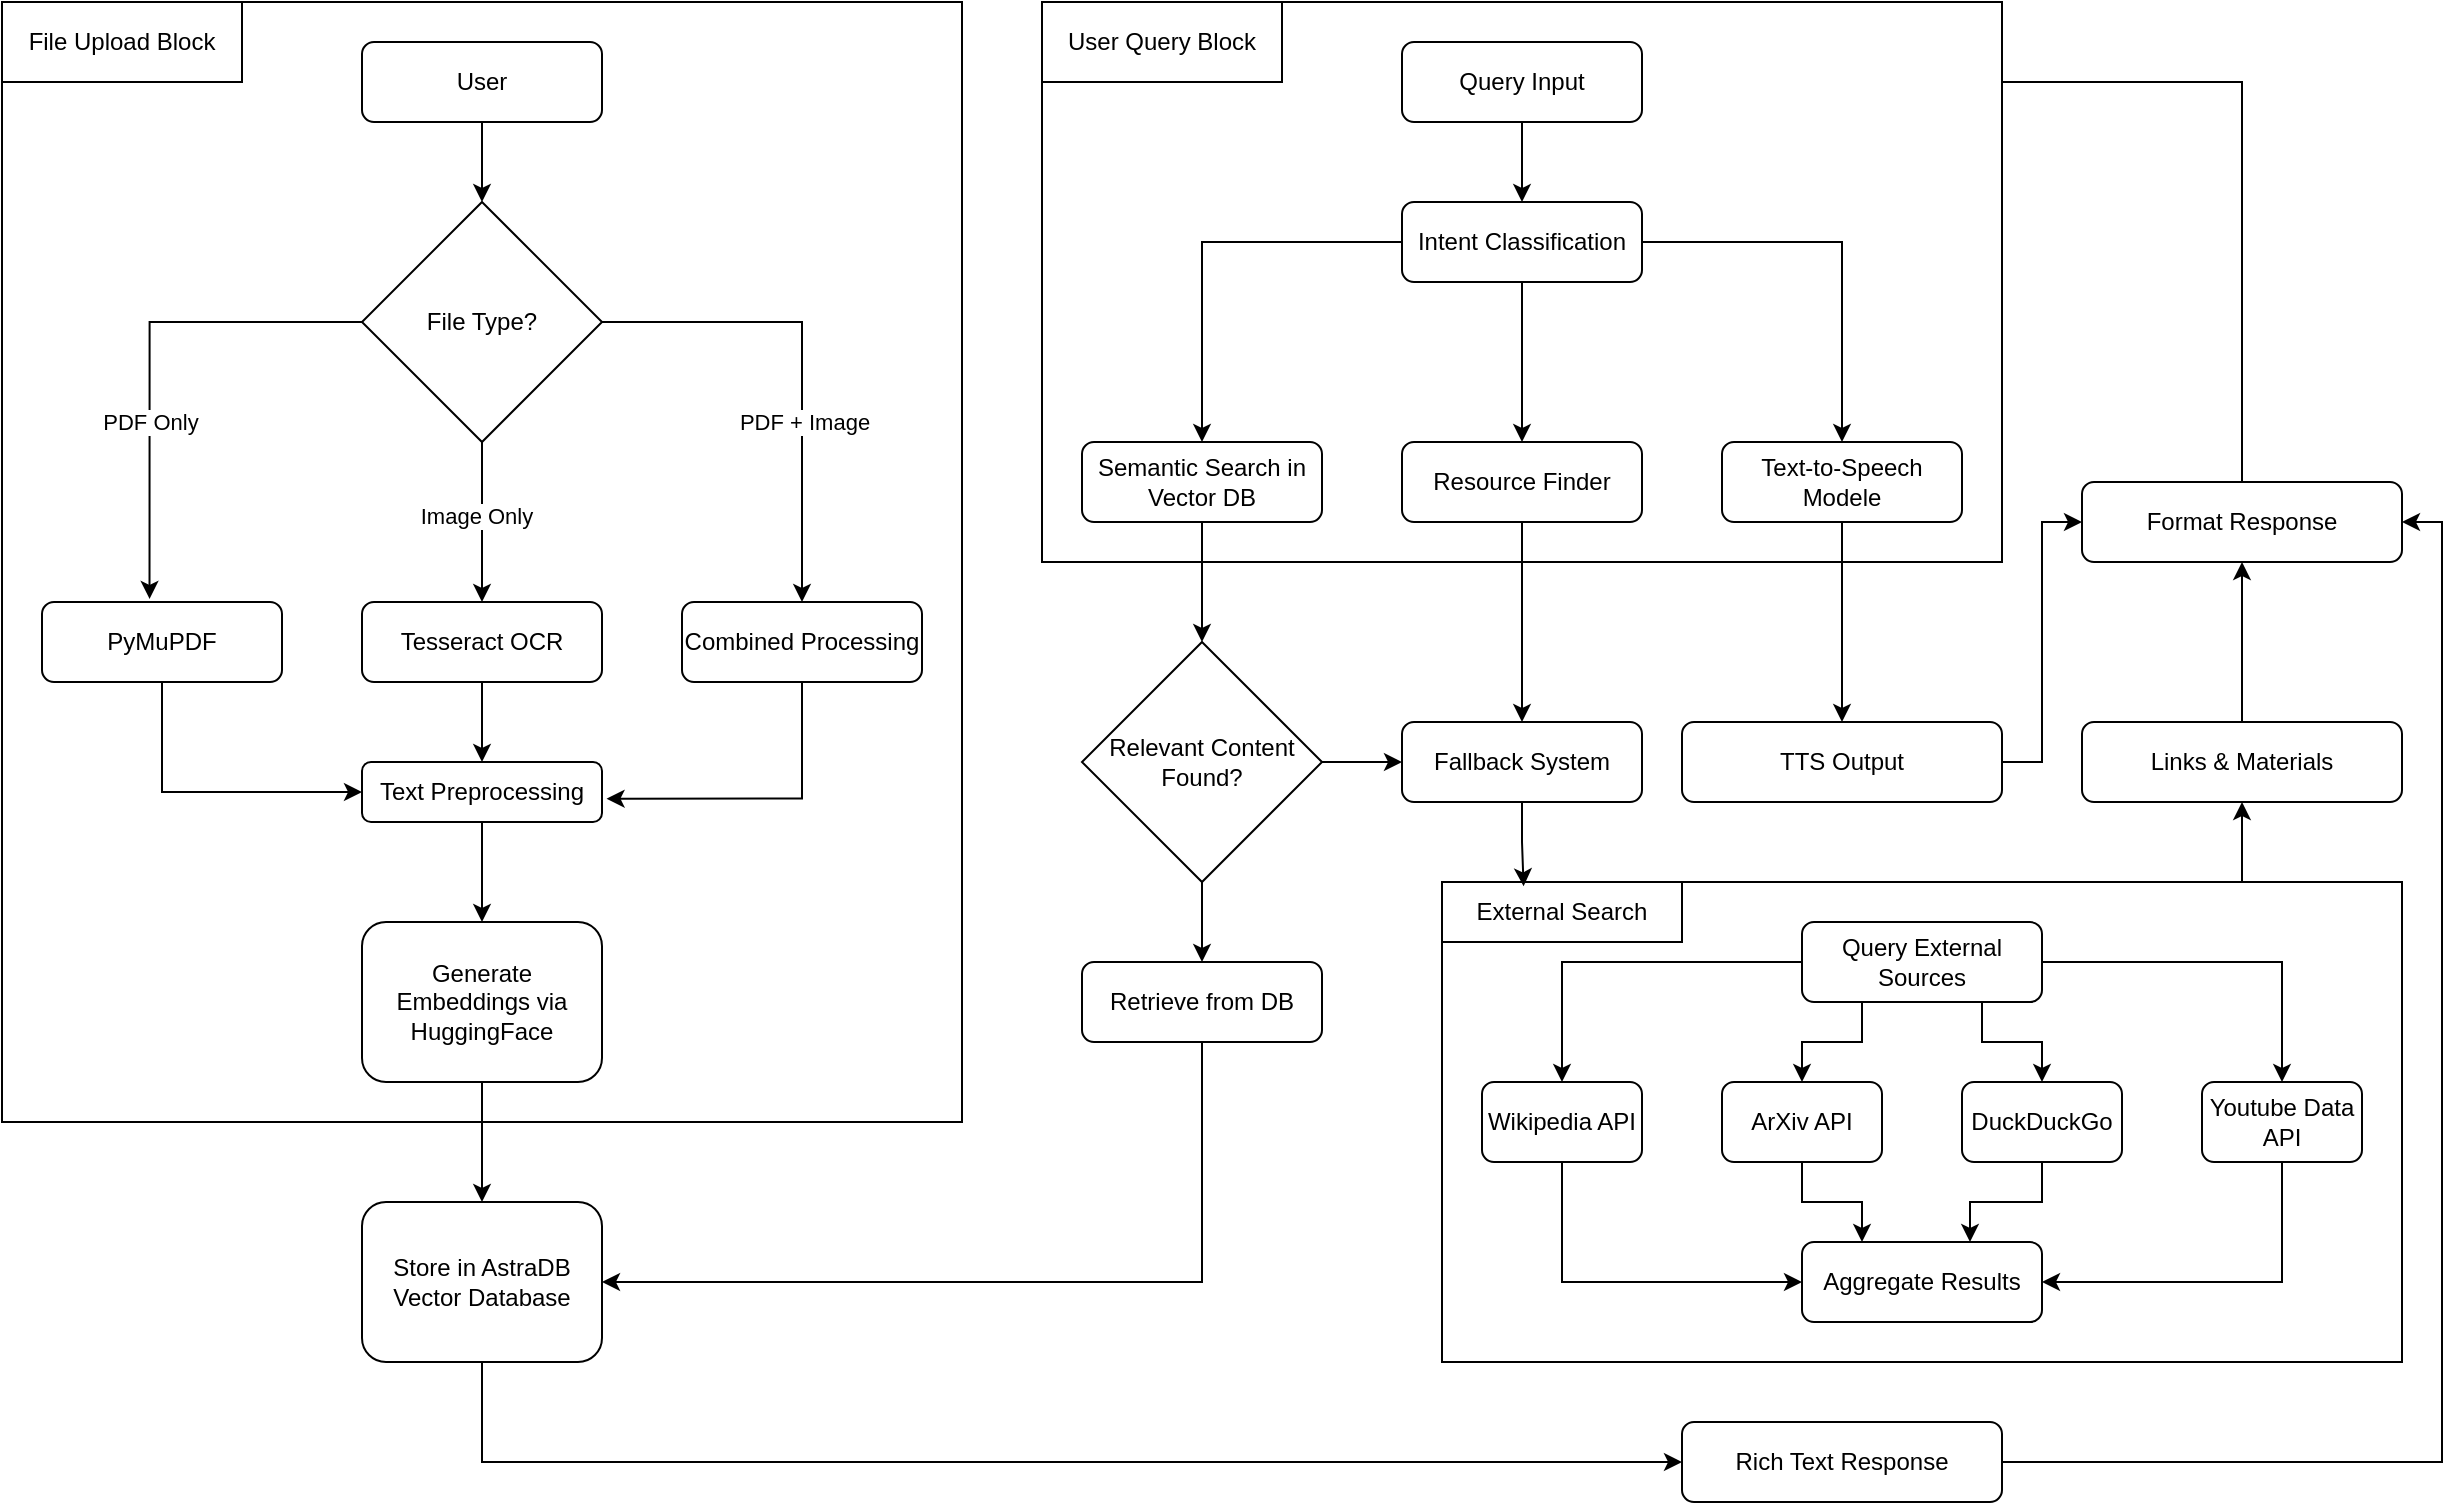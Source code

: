 <mxfile version="26.2.14">
  <diagram name="Page-1" id="9__82_eAbEjZO9PPyrta">
    <mxGraphModel dx="933" dy="2100" grid="1" gridSize="10" guides="1" tooltips="1" connect="1" arrows="1" fold="1" page="1" pageScale="1" pageWidth="850" pageHeight="1100" math="0" shadow="0">
      <root>
        <mxCell id="0" />
        <mxCell id="1" parent="0" />
        <mxCell id="g-YXRSCvG0Z9DS7mpyz8-25" style="edgeStyle=orthogonalEdgeStyle;rounded=0;orthogonalLoop=1;jettySize=auto;html=1;entryX=0.5;entryY=0;entryDx=0;entryDy=0;" edge="1" parent="1" source="r7wyYBLL0XZj7aMqEqxV-28" target="r7wyYBLL0XZj7aMqEqxV-32">
          <mxGeometry relative="1" as="geometry" />
        </mxCell>
        <mxCell id="g-YXRSCvG0Z9DS7mpyz8-27" style="edgeStyle=orthogonalEdgeStyle;rounded=0;orthogonalLoop=1;jettySize=auto;html=1;entryX=0;entryY=0.5;entryDx=0;entryDy=0;" edge="1" parent="1" source="r7wyYBLL0XZj7aMqEqxV-28" target="r7wyYBLL0XZj7aMqEqxV-31">
          <mxGeometry relative="1" as="geometry" />
        </mxCell>
        <mxCell id="r7wyYBLL0XZj7aMqEqxV-28" value="Relevant Content Found?" style="rhombus;whiteSpace=wrap;html=1;" parent="1" vertex="1">
          <mxGeometry x="1420" y="-760" width="120" height="120" as="geometry" />
        </mxCell>
        <mxCell id="r7wyYBLL0XZj7aMqEqxV-31" value="Fallback System" style="rounded=1;whiteSpace=wrap;html=1;" parent="1" vertex="1">
          <mxGeometry x="1580" y="-720" width="120" height="40" as="geometry" />
        </mxCell>
        <mxCell id="g-YXRSCvG0Z9DS7mpyz8-32" style="edgeStyle=orthogonalEdgeStyle;rounded=0;orthogonalLoop=1;jettySize=auto;html=1;entryX=1;entryY=0.5;entryDx=0;entryDy=0;" edge="1" parent="1" source="r7wyYBLL0XZj7aMqEqxV-32" target="r7wyYBLL0XZj7aMqEqxV-51">
          <mxGeometry relative="1" as="geometry">
            <Array as="points">
              <mxPoint x="1480" y="-440" />
            </Array>
          </mxGeometry>
        </mxCell>
        <mxCell id="r7wyYBLL0XZj7aMqEqxV-32" value="Retrieve from DB" style="rounded=1;whiteSpace=wrap;html=1;" parent="1" vertex="1">
          <mxGeometry x="1420" y="-600" width="120" height="40" as="geometry" />
        </mxCell>
        <mxCell id="g-YXRSCvG0Z9DS7mpyz8-47" style="edgeStyle=orthogonalEdgeStyle;rounded=0;orthogonalLoop=1;jettySize=auto;html=1;entryX=1;entryY=0.5;entryDx=0;entryDy=0;" edge="1" parent="1" source="r7wyYBLL0XZj7aMqEqxV-39" target="r7wyYBLL0XZj7aMqEqxV-25">
          <mxGeometry relative="1" as="geometry">
            <Array as="points">
              <mxPoint x="2000" y="-1040" />
            </Array>
          </mxGeometry>
        </mxCell>
        <mxCell id="r7wyYBLL0XZj7aMqEqxV-39" value="Format Response" style="rounded=1;whiteSpace=wrap;html=1;" parent="1" vertex="1">
          <mxGeometry x="1920" y="-840" width="160" height="40" as="geometry" />
        </mxCell>
        <mxCell id="g-YXRSCvG0Z9DS7mpyz8-43" style="edgeStyle=orthogonalEdgeStyle;rounded=0;orthogonalLoop=1;jettySize=auto;html=1;entryX=1;entryY=0.5;entryDx=0;entryDy=0;" edge="1" parent="1" source="r7wyYBLL0XZj7aMqEqxV-41" target="r7wyYBLL0XZj7aMqEqxV-39">
          <mxGeometry relative="1" as="geometry" />
        </mxCell>
        <mxCell id="r7wyYBLL0XZj7aMqEqxV-41" value="Rich Text Response" style="rounded=1;whiteSpace=wrap;html=1;" parent="1" vertex="1">
          <mxGeometry x="1720" y="-370" width="160" height="40" as="geometry" />
        </mxCell>
        <mxCell id="g-YXRSCvG0Z9DS7mpyz8-46" style="edgeStyle=orthogonalEdgeStyle;rounded=0;orthogonalLoop=1;jettySize=auto;html=1;entryX=0;entryY=0.5;entryDx=0;entryDy=0;" edge="1" parent="1" source="r7wyYBLL0XZj7aMqEqxV-42" target="r7wyYBLL0XZj7aMqEqxV-39">
          <mxGeometry relative="1" as="geometry" />
        </mxCell>
        <mxCell id="r7wyYBLL0XZj7aMqEqxV-42" value="TTS Output" style="rounded=1;whiteSpace=wrap;html=1;" parent="1" vertex="1">
          <mxGeometry x="1720" y="-720" width="160" height="40" as="geometry" />
        </mxCell>
        <mxCell id="g-YXRSCvG0Z9DS7mpyz8-44" style="edgeStyle=orthogonalEdgeStyle;rounded=0;orthogonalLoop=1;jettySize=auto;html=1;entryX=0.5;entryY=1;entryDx=0;entryDy=0;" edge="1" parent="1" source="r7wyYBLL0XZj7aMqEqxV-43" target="r7wyYBLL0XZj7aMqEqxV-39">
          <mxGeometry relative="1" as="geometry" />
        </mxCell>
        <mxCell id="r7wyYBLL0XZj7aMqEqxV-43" value="Links &amp;amp; Materials" style="rounded=1;whiteSpace=wrap;html=1;" parent="1" vertex="1">
          <mxGeometry x="1920" y="-720" width="160" height="40" as="geometry" />
        </mxCell>
        <mxCell id="g-YXRSCvG0Z9DS7mpyz8-48" style="edgeStyle=orthogonalEdgeStyle;rounded=0;orthogonalLoop=1;jettySize=auto;html=1;entryX=0;entryY=0.5;entryDx=0;entryDy=0;" edge="1" parent="1" source="r7wyYBLL0XZj7aMqEqxV-51" target="r7wyYBLL0XZj7aMqEqxV-41">
          <mxGeometry relative="1" as="geometry">
            <Array as="points">
              <mxPoint x="1120" y="-350" />
            </Array>
          </mxGeometry>
        </mxCell>
        <mxCell id="r7wyYBLL0XZj7aMqEqxV-51" value="Store in AstraDB Vector Database" style="rounded=1;whiteSpace=wrap;html=1;" parent="1" vertex="1">
          <mxGeometry x="1060" y="-480" width="120" height="80" as="geometry" />
        </mxCell>
        <mxCell id="g-YXRSCvG0Z9DS7mpyz8-2" value="" style="group" vertex="1" connectable="0" parent="1">
          <mxGeometry x="880" y="-1080" width="480" height="560" as="geometry" />
        </mxCell>
        <mxCell id="g-YXRSCvG0Z9DS7mpyz8-1" value="" style="rounded=0;whiteSpace=wrap;html=1;" vertex="1" parent="g-YXRSCvG0Z9DS7mpyz8-2">
          <mxGeometry width="480" height="560" as="geometry" />
        </mxCell>
        <mxCell id="n8uGCV62jKbJ6CnHqeqC-36" style="edgeStyle=orthogonalEdgeStyle;rounded=0;orthogonalLoop=1;jettySize=auto;html=1;entryX=0.5;entryY=0;entryDx=0;entryDy=0;" parent="g-YXRSCvG0Z9DS7mpyz8-2" source="r7wyYBLL0XZj7aMqEqxV-44" target="r7wyYBLL0XZj7aMqEqxV-45" edge="1">
          <mxGeometry relative="1" as="geometry" />
        </mxCell>
        <mxCell id="r7wyYBLL0XZj7aMqEqxV-44" value="&lt;div&gt;User&lt;/div&gt;" style="rounded=1;whiteSpace=wrap;html=1;" parent="g-YXRSCvG0Z9DS7mpyz8-2" vertex="1">
          <mxGeometry x="180" y="20" width="120" height="40" as="geometry" />
        </mxCell>
        <mxCell id="r7wyYBLL0XZj7aMqEqxV-80" style="edgeStyle=orthogonalEdgeStyle;rounded=0;orthogonalLoop=1;jettySize=auto;html=1;" parent="g-YXRSCvG0Z9DS7mpyz8-2" source="r7wyYBLL0XZj7aMqEqxV-45" target="r7wyYBLL0XZj7aMqEqxV-48" edge="1">
          <mxGeometry relative="1" as="geometry" />
        </mxCell>
        <mxCell id="r7wyYBLL0XZj7aMqEqxV-83" value="PDF + Image" style="edgeLabel;html=1;align=center;verticalAlign=middle;resizable=0;points=[];" parent="r7wyYBLL0XZj7aMqEqxV-80" vertex="1" connectable="0">
          <mxGeometry x="0.25" y="1" relative="1" as="geometry">
            <mxPoint as="offset" />
          </mxGeometry>
        </mxCell>
        <mxCell id="n8uGCV62jKbJ6CnHqeqC-37" style="edgeStyle=orthogonalEdgeStyle;rounded=0;orthogonalLoop=1;jettySize=auto;html=1;entryX=0.5;entryY=0;entryDx=0;entryDy=0;" parent="g-YXRSCvG0Z9DS7mpyz8-2" source="r7wyYBLL0XZj7aMqEqxV-45" target="r7wyYBLL0XZj7aMqEqxV-47" edge="1">
          <mxGeometry relative="1" as="geometry" />
        </mxCell>
        <mxCell id="n8uGCV62jKbJ6CnHqeqC-38" value="Image Only" style="edgeLabel;html=1;align=center;verticalAlign=middle;resizable=0;points=[];" parent="n8uGCV62jKbJ6CnHqeqC-37" vertex="1" connectable="0">
          <mxGeometry x="-0.085" y="-3" relative="1" as="geometry">
            <mxPoint as="offset" />
          </mxGeometry>
        </mxCell>
        <mxCell id="r7wyYBLL0XZj7aMqEqxV-45" value="File Type?" style="rhombus;whiteSpace=wrap;html=1;" parent="g-YXRSCvG0Z9DS7mpyz8-2" vertex="1">
          <mxGeometry x="180" y="100" width="120" height="120" as="geometry" />
        </mxCell>
        <mxCell id="r7wyYBLL0XZj7aMqEqxV-72" style="edgeStyle=orthogonalEdgeStyle;rounded=0;orthogonalLoop=1;jettySize=auto;html=1;entryX=0;entryY=0.5;entryDx=0;entryDy=0;" parent="g-YXRSCvG0Z9DS7mpyz8-2" source="r7wyYBLL0XZj7aMqEqxV-46" target="r7wyYBLL0XZj7aMqEqxV-49" edge="1">
          <mxGeometry relative="1" as="geometry">
            <Array as="points">
              <mxPoint x="80" y="395" />
            </Array>
          </mxGeometry>
        </mxCell>
        <mxCell id="r7wyYBLL0XZj7aMqEqxV-46" value="PyMuPDF" style="rounded=1;whiteSpace=wrap;html=1;" parent="g-YXRSCvG0Z9DS7mpyz8-2" vertex="1">
          <mxGeometry x="20" y="300" width="120" height="40" as="geometry" />
        </mxCell>
        <mxCell id="r7wyYBLL0XZj7aMqEqxV-71" style="edgeStyle=orthogonalEdgeStyle;rounded=0;orthogonalLoop=1;jettySize=auto;html=1;entryX=0.5;entryY=0;entryDx=0;entryDy=0;" parent="g-YXRSCvG0Z9DS7mpyz8-2" source="r7wyYBLL0XZj7aMqEqxV-47" target="r7wyYBLL0XZj7aMqEqxV-49" edge="1">
          <mxGeometry relative="1" as="geometry" />
        </mxCell>
        <mxCell id="r7wyYBLL0XZj7aMqEqxV-47" value="Tesseract OCR" style="rounded=1;whiteSpace=wrap;html=1;" parent="g-YXRSCvG0Z9DS7mpyz8-2" vertex="1">
          <mxGeometry x="180" y="300" width="120" height="40" as="geometry" />
        </mxCell>
        <mxCell id="r7wyYBLL0XZj7aMqEqxV-48" value="Combined Processing" style="rounded=1;whiteSpace=wrap;html=1;" parent="g-YXRSCvG0Z9DS7mpyz8-2" vertex="1">
          <mxGeometry x="340" y="300" width="120" height="40" as="geometry" />
        </mxCell>
        <mxCell id="r7wyYBLL0XZj7aMqEqxV-76" style="edgeStyle=orthogonalEdgeStyle;rounded=0;orthogonalLoop=1;jettySize=auto;html=1;entryX=0.5;entryY=0;entryDx=0;entryDy=0;" parent="g-YXRSCvG0Z9DS7mpyz8-2" source="r7wyYBLL0XZj7aMqEqxV-49" target="r7wyYBLL0XZj7aMqEqxV-50" edge="1">
          <mxGeometry relative="1" as="geometry" />
        </mxCell>
        <mxCell id="r7wyYBLL0XZj7aMqEqxV-49" value="Text Preprocessing" style="rounded=1;whiteSpace=wrap;html=1;" parent="g-YXRSCvG0Z9DS7mpyz8-2" vertex="1">
          <mxGeometry x="180" y="380" width="120" height="30" as="geometry" />
        </mxCell>
        <mxCell id="r7wyYBLL0XZj7aMqEqxV-50" value="Generate Embeddings via HuggingFace" style="rounded=1;whiteSpace=wrap;html=1;" parent="g-YXRSCvG0Z9DS7mpyz8-2" vertex="1">
          <mxGeometry x="180" y="460" width="120" height="80" as="geometry" />
        </mxCell>
        <mxCell id="r7wyYBLL0XZj7aMqEqxV-75" style="edgeStyle=orthogonalEdgeStyle;rounded=0;orthogonalLoop=1;jettySize=auto;html=1;entryX=1.019;entryY=0.611;entryDx=0;entryDy=0;entryPerimeter=0;" parent="g-YXRSCvG0Z9DS7mpyz8-2" source="r7wyYBLL0XZj7aMqEqxV-48" target="r7wyYBLL0XZj7aMqEqxV-49" edge="1">
          <mxGeometry relative="1" as="geometry">
            <Array as="points">
              <mxPoint x="400" y="398" />
            </Array>
          </mxGeometry>
        </mxCell>
        <mxCell id="r7wyYBLL0XZj7aMqEqxV-81" style="edgeStyle=orthogonalEdgeStyle;rounded=0;orthogonalLoop=1;jettySize=auto;html=1;entryX=0.448;entryY=-0.039;entryDx=0;entryDy=0;entryPerimeter=0;" parent="g-YXRSCvG0Z9DS7mpyz8-2" source="r7wyYBLL0XZj7aMqEqxV-45" target="r7wyYBLL0XZj7aMqEqxV-46" edge="1">
          <mxGeometry relative="1" as="geometry" />
        </mxCell>
        <mxCell id="r7wyYBLL0XZj7aMqEqxV-82" value="PDF Only" style="edgeLabel;html=1;align=center;verticalAlign=middle;resizable=0;points=[];" parent="r7wyYBLL0XZj7aMqEqxV-81" vertex="1" connectable="0">
          <mxGeometry x="-0.085" relative="1" as="geometry">
            <mxPoint y="44" as="offset" />
          </mxGeometry>
        </mxCell>
        <mxCell id="g-YXRSCvG0Z9DS7mpyz8-49" value="File Upload Block" style="rounded=0;whiteSpace=wrap;html=1;" vertex="1" parent="g-YXRSCvG0Z9DS7mpyz8-2">
          <mxGeometry width="120" height="40" as="geometry" />
        </mxCell>
        <mxCell id="g-YXRSCvG0Z9DS7mpyz8-3" value="" style="group" vertex="1" connectable="0" parent="1">
          <mxGeometry x="1620" y="-620" width="460" height="220" as="geometry" />
        </mxCell>
        <mxCell id="g-YXRSCvG0Z9DS7mpyz8-5" value="" style="rounded=0;whiteSpace=wrap;html=1;" vertex="1" parent="g-YXRSCvG0Z9DS7mpyz8-3">
          <mxGeometry x="-20" y="-20" width="480" height="240" as="geometry" />
        </mxCell>
        <mxCell id="n8uGCV62jKbJ6CnHqeqC-10" style="edgeStyle=orthogonalEdgeStyle;rounded=0;orthogonalLoop=1;jettySize=auto;html=1;" parent="g-YXRSCvG0Z9DS7mpyz8-3" source="r7wyYBLL0XZj7aMqEqxV-33" target="r7wyYBLL0XZj7aMqEqxV-34" edge="1">
          <mxGeometry relative="1" as="geometry" />
        </mxCell>
        <mxCell id="n8uGCV62jKbJ6CnHqeqC-11" style="edgeStyle=orthogonalEdgeStyle;rounded=0;orthogonalLoop=1;jettySize=auto;html=1;exitX=0.25;exitY=1;exitDx=0;exitDy=0;entryX=0.5;entryY=0;entryDx=0;entryDy=0;" parent="g-YXRSCvG0Z9DS7mpyz8-3" source="r7wyYBLL0XZj7aMqEqxV-33" target="r7wyYBLL0XZj7aMqEqxV-35" edge="1">
          <mxGeometry relative="1" as="geometry" />
        </mxCell>
        <mxCell id="n8uGCV62jKbJ6CnHqeqC-12" style="edgeStyle=orthogonalEdgeStyle;rounded=0;orthogonalLoop=1;jettySize=auto;html=1;exitX=0.75;exitY=1;exitDx=0;exitDy=0;entryX=0.5;entryY=0;entryDx=0;entryDy=0;" parent="g-YXRSCvG0Z9DS7mpyz8-3" source="r7wyYBLL0XZj7aMqEqxV-33" target="r7wyYBLL0XZj7aMqEqxV-36" edge="1">
          <mxGeometry relative="1" as="geometry" />
        </mxCell>
        <mxCell id="n8uGCV62jKbJ6CnHqeqC-13" style="edgeStyle=orthogonalEdgeStyle;rounded=0;orthogonalLoop=1;jettySize=auto;html=1;entryX=0.5;entryY=0;entryDx=0;entryDy=0;" parent="g-YXRSCvG0Z9DS7mpyz8-3" source="r7wyYBLL0XZj7aMqEqxV-33" target="r7wyYBLL0XZj7aMqEqxV-37" edge="1">
          <mxGeometry relative="1" as="geometry" />
        </mxCell>
        <mxCell id="r7wyYBLL0XZj7aMqEqxV-33" value="Query External Sources" style="rounded=1;whiteSpace=wrap;html=1;" parent="g-YXRSCvG0Z9DS7mpyz8-3" vertex="1">
          <mxGeometry x="160" width="120" height="40" as="geometry" />
        </mxCell>
        <mxCell id="n8uGCV62jKbJ6CnHqeqC-14" style="edgeStyle=orthogonalEdgeStyle;rounded=0;orthogonalLoop=1;jettySize=auto;html=1;entryX=0;entryY=0.5;entryDx=0;entryDy=0;" parent="g-YXRSCvG0Z9DS7mpyz8-3" source="r7wyYBLL0XZj7aMqEqxV-34" target="r7wyYBLL0XZj7aMqEqxV-38" edge="1">
          <mxGeometry relative="1" as="geometry">
            <Array as="points">
              <mxPoint x="40" y="180" />
            </Array>
          </mxGeometry>
        </mxCell>
        <mxCell id="r7wyYBLL0XZj7aMqEqxV-34" value="Wikipedia API" style="rounded=1;whiteSpace=wrap;html=1;" parent="g-YXRSCvG0Z9DS7mpyz8-3" vertex="1">
          <mxGeometry y="80" width="80" height="40" as="geometry" />
        </mxCell>
        <mxCell id="n8uGCV62jKbJ6CnHqeqC-15" style="edgeStyle=orthogonalEdgeStyle;rounded=0;orthogonalLoop=1;jettySize=auto;html=1;entryX=0.25;entryY=0;entryDx=0;entryDy=0;" parent="g-YXRSCvG0Z9DS7mpyz8-3" source="r7wyYBLL0XZj7aMqEqxV-35" target="r7wyYBLL0XZj7aMqEqxV-38" edge="1">
          <mxGeometry relative="1" as="geometry" />
        </mxCell>
        <mxCell id="r7wyYBLL0XZj7aMqEqxV-35" value="ArXiv API" style="rounded=1;whiteSpace=wrap;html=1;" parent="g-YXRSCvG0Z9DS7mpyz8-3" vertex="1">
          <mxGeometry x="120" y="80" width="80" height="40" as="geometry" />
        </mxCell>
        <mxCell id="r7wyYBLL0XZj7aMqEqxV-36" value="DuckDuckGo" style="rounded=1;whiteSpace=wrap;html=1;" parent="g-YXRSCvG0Z9DS7mpyz8-3" vertex="1">
          <mxGeometry x="240" y="80" width="80" height="40" as="geometry" />
        </mxCell>
        <mxCell id="n8uGCV62jKbJ6CnHqeqC-17" style="edgeStyle=orthogonalEdgeStyle;rounded=0;orthogonalLoop=1;jettySize=auto;html=1;entryX=1;entryY=0.5;entryDx=0;entryDy=0;" parent="g-YXRSCvG0Z9DS7mpyz8-3" source="r7wyYBLL0XZj7aMqEqxV-37" target="r7wyYBLL0XZj7aMqEqxV-38" edge="1">
          <mxGeometry relative="1" as="geometry">
            <Array as="points">
              <mxPoint x="400" y="180" />
            </Array>
          </mxGeometry>
        </mxCell>
        <mxCell id="r7wyYBLL0XZj7aMqEqxV-37" value="Youtube Data API" style="rounded=1;whiteSpace=wrap;html=1;" parent="g-YXRSCvG0Z9DS7mpyz8-3" vertex="1">
          <mxGeometry x="360" y="80" width="80" height="40" as="geometry" />
        </mxCell>
        <mxCell id="r7wyYBLL0XZj7aMqEqxV-38" value="Aggregate Results" style="rounded=1;whiteSpace=wrap;html=1;" parent="g-YXRSCvG0Z9DS7mpyz8-3" vertex="1">
          <mxGeometry x="160" y="160" width="120" height="40" as="geometry" />
        </mxCell>
        <mxCell id="n8uGCV62jKbJ6CnHqeqC-16" style="edgeStyle=orthogonalEdgeStyle;rounded=0;orthogonalLoop=1;jettySize=auto;html=1;entryX=0.7;entryY=0;entryDx=0;entryDy=0;entryPerimeter=0;" parent="g-YXRSCvG0Z9DS7mpyz8-3" source="r7wyYBLL0XZj7aMqEqxV-36" target="r7wyYBLL0XZj7aMqEqxV-38" edge="1">
          <mxGeometry relative="1" as="geometry" />
        </mxCell>
        <mxCell id="g-YXRSCvG0Z9DS7mpyz8-72" value="External Search" style="rounded=0;whiteSpace=wrap;html=1;" vertex="1" parent="g-YXRSCvG0Z9DS7mpyz8-3">
          <mxGeometry x="-20" y="-20" width="120" height="30" as="geometry" />
        </mxCell>
        <mxCell id="g-YXRSCvG0Z9DS7mpyz8-9" value="" style="group" vertex="1" connectable="0" parent="1">
          <mxGeometry x="1420" y="-1060" width="460" height="260" as="geometry" />
        </mxCell>
        <mxCell id="g-YXRSCvG0Z9DS7mpyz8-11" value="" style="rounded=0;whiteSpace=wrap;html=1;" vertex="1" parent="g-YXRSCvG0Z9DS7mpyz8-9">
          <mxGeometry x="-20" y="-20" width="480" height="280" as="geometry" />
        </mxCell>
        <mxCell id="g-YXRSCvG0Z9DS7mpyz8-8" style="edgeStyle=orthogonalEdgeStyle;rounded=0;orthogonalLoop=1;jettySize=auto;html=1;entryX=0.5;entryY=0;entryDx=0;entryDy=0;" edge="1" parent="g-YXRSCvG0Z9DS7mpyz8-9" source="r7wyYBLL0XZj7aMqEqxV-25" target="r7wyYBLL0XZj7aMqEqxV-26">
          <mxGeometry relative="1" as="geometry" />
        </mxCell>
        <mxCell id="r7wyYBLL0XZj7aMqEqxV-25" value="Query Input" style="rounded=1;whiteSpace=wrap;html=1;" parent="g-YXRSCvG0Z9DS7mpyz8-9" vertex="1">
          <mxGeometry x="160" width="120" height="40" as="geometry" />
        </mxCell>
        <mxCell id="n8uGCV62jKbJ6CnHqeqC-1" style="edgeStyle=orthogonalEdgeStyle;rounded=0;orthogonalLoop=1;jettySize=auto;html=1;" parent="g-YXRSCvG0Z9DS7mpyz8-9" source="r7wyYBLL0XZj7aMqEqxV-26" target="r7wyYBLL0XZj7aMqEqxV-30" edge="1">
          <mxGeometry relative="1" as="geometry" />
        </mxCell>
        <mxCell id="n8uGCV62jKbJ6CnHqeqC-2" style="edgeStyle=orthogonalEdgeStyle;rounded=0;orthogonalLoop=1;jettySize=auto;html=1;entryX=0.5;entryY=0;entryDx=0;entryDy=0;" parent="g-YXRSCvG0Z9DS7mpyz8-9" source="r7wyYBLL0XZj7aMqEqxV-26" target="r7wyYBLL0XZj7aMqEqxV-29" edge="1">
          <mxGeometry relative="1" as="geometry" />
        </mxCell>
        <mxCell id="n8uGCV62jKbJ6CnHqeqC-3" style="edgeStyle=orthogonalEdgeStyle;rounded=0;orthogonalLoop=1;jettySize=auto;html=1;entryX=0.5;entryY=0;entryDx=0;entryDy=0;" parent="g-YXRSCvG0Z9DS7mpyz8-9" source="r7wyYBLL0XZj7aMqEqxV-26" target="r7wyYBLL0XZj7aMqEqxV-27" edge="1">
          <mxGeometry relative="1" as="geometry" />
        </mxCell>
        <mxCell id="r7wyYBLL0XZj7aMqEqxV-26" value="Intent Classification" style="rounded=1;whiteSpace=wrap;html=1;" parent="g-YXRSCvG0Z9DS7mpyz8-9" vertex="1">
          <mxGeometry x="160" y="80" width="120" height="40" as="geometry" />
        </mxCell>
        <mxCell id="r7wyYBLL0XZj7aMqEqxV-27" value="Semantic Search in Vector DB" style="rounded=1;whiteSpace=wrap;html=1;" parent="g-YXRSCvG0Z9DS7mpyz8-9" vertex="1">
          <mxGeometry y="200" width="120" height="40" as="geometry" />
        </mxCell>
        <mxCell id="r7wyYBLL0XZj7aMqEqxV-29" value="Resource Finder" style="rounded=1;whiteSpace=wrap;html=1;" parent="g-YXRSCvG0Z9DS7mpyz8-9" vertex="1">
          <mxGeometry x="160" y="200" width="120" height="40" as="geometry" />
        </mxCell>
        <mxCell id="r7wyYBLL0XZj7aMqEqxV-30" value="Text-to-Speech Modele" style="rounded=1;whiteSpace=wrap;html=1;" parent="g-YXRSCvG0Z9DS7mpyz8-9" vertex="1">
          <mxGeometry x="320" y="200" width="120" height="40" as="geometry" />
        </mxCell>
        <mxCell id="g-YXRSCvG0Z9DS7mpyz8-71" value="User Query Block" style="rounded=0;whiteSpace=wrap;html=1;" vertex="1" parent="g-YXRSCvG0Z9DS7mpyz8-9">
          <mxGeometry x="-20" y="-20" width="120" height="40" as="geometry" />
        </mxCell>
        <mxCell id="g-YXRSCvG0Z9DS7mpyz8-13" style="edgeStyle=orthogonalEdgeStyle;rounded=0;orthogonalLoop=1;jettySize=auto;html=1;" edge="1" parent="1" source="r7wyYBLL0XZj7aMqEqxV-27" target="r7wyYBLL0XZj7aMqEqxV-28">
          <mxGeometry relative="1" as="geometry" />
        </mxCell>
        <mxCell id="g-YXRSCvG0Z9DS7mpyz8-24" style="edgeStyle=orthogonalEdgeStyle;rounded=0;orthogonalLoop=1;jettySize=auto;html=1;entryX=0.5;entryY=0;entryDx=0;entryDy=0;" edge="1" parent="1" source="r7wyYBLL0XZj7aMqEqxV-29" target="r7wyYBLL0XZj7aMqEqxV-31">
          <mxGeometry relative="1" as="geometry" />
        </mxCell>
        <mxCell id="g-YXRSCvG0Z9DS7mpyz8-33" style="edgeStyle=orthogonalEdgeStyle;rounded=0;orthogonalLoop=1;jettySize=auto;html=1;" edge="1" parent="1" source="r7wyYBLL0XZj7aMqEqxV-50" target="r7wyYBLL0XZj7aMqEqxV-51">
          <mxGeometry relative="1" as="geometry" />
        </mxCell>
        <mxCell id="g-YXRSCvG0Z9DS7mpyz8-38" style="edgeStyle=orthogonalEdgeStyle;rounded=0;orthogonalLoop=1;jettySize=auto;html=1;entryX=0.085;entryY=0.009;entryDx=0;entryDy=0;entryPerimeter=0;" edge="1" parent="1" source="r7wyYBLL0XZj7aMqEqxV-31" target="g-YXRSCvG0Z9DS7mpyz8-5">
          <mxGeometry relative="1" as="geometry">
            <Array as="points">
              <mxPoint x="1640" y="-660" />
              <mxPoint x="1641" y="-660" />
            </Array>
          </mxGeometry>
        </mxCell>
        <mxCell id="g-YXRSCvG0Z9DS7mpyz8-40" style="edgeStyle=orthogonalEdgeStyle;rounded=0;orthogonalLoop=1;jettySize=auto;html=1;" edge="1" parent="1" source="r7wyYBLL0XZj7aMqEqxV-30" target="r7wyYBLL0XZj7aMqEqxV-42">
          <mxGeometry relative="1" as="geometry" />
        </mxCell>
        <mxCell id="g-YXRSCvG0Z9DS7mpyz8-45" style="edgeStyle=orthogonalEdgeStyle;rounded=0;orthogonalLoop=1;jettySize=auto;html=1;entryX=0.5;entryY=1;entryDx=0;entryDy=0;" edge="1" parent="1" source="g-YXRSCvG0Z9DS7mpyz8-5" target="r7wyYBLL0XZj7aMqEqxV-43">
          <mxGeometry relative="1" as="geometry">
            <Array as="points">
              <mxPoint x="2000" y="-650" />
              <mxPoint x="2000" y="-650" />
            </Array>
          </mxGeometry>
        </mxCell>
      </root>
    </mxGraphModel>
  </diagram>
</mxfile>
